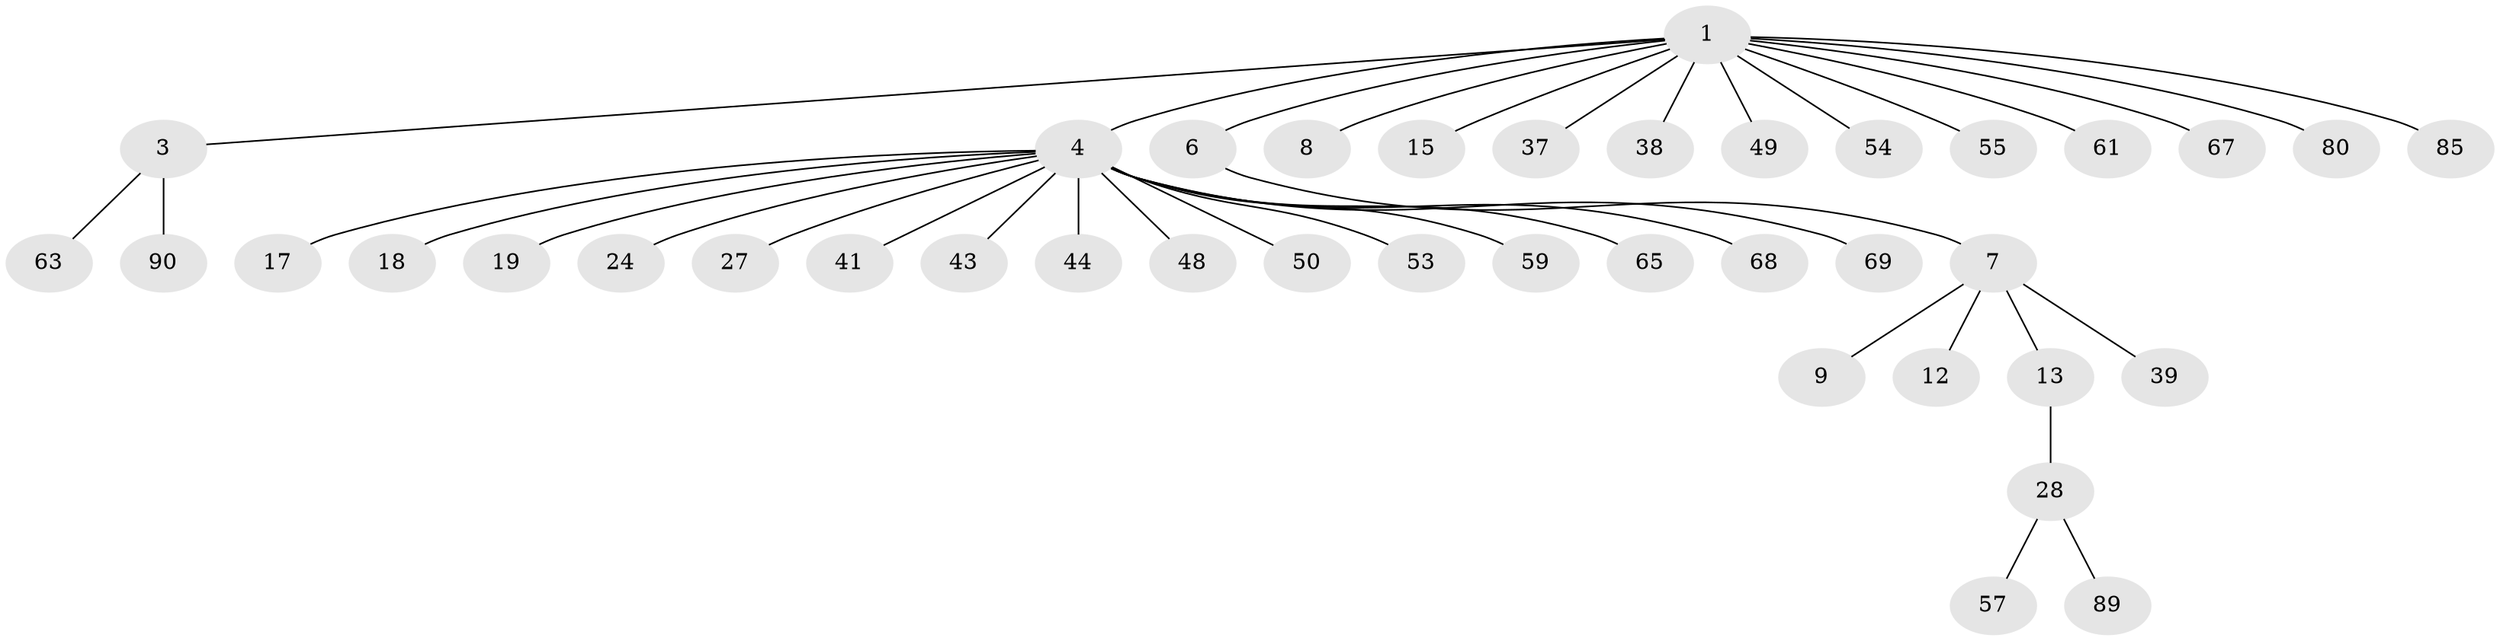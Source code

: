 // original degree distribution, {6: 0.03, 14: 0.01, 19: 0.01, 3: 0.11, 1: 0.63, 2: 0.17, 4: 0.03, 5: 0.01}
// Generated by graph-tools (version 1.1) at 2025/18/03/04/25 18:18:24]
// undirected, 40 vertices, 39 edges
graph export_dot {
graph [start="1"]
  node [color=gray90,style=filled];
  1 [super="+2+66+76+21+29"];
  3 [super="+14+25+45"];
  4 [super="+5+11+36+35+20+32"];
  6 [super="+86"];
  7 [super="+10"];
  8;
  9;
  12 [super="+40"];
  13 [super="+74+78+16"];
  15 [super="+81"];
  17 [super="+31"];
  18 [super="+46+51"];
  19 [super="+87+22"];
  24 [super="+79+82"];
  27;
  28;
  37 [super="+83"];
  38;
  39 [super="+58+70+42"];
  41;
  43 [super="+56"];
  44;
  48;
  49;
  50;
  53;
  54;
  55;
  57;
  59;
  61;
  63;
  65;
  67 [super="+77+75"];
  68;
  69;
  80;
  85;
  89;
  90;
  1 -- 8;
  1 -- 3;
  1 -- 4;
  1 -- 37;
  1 -- 6;
  1 -- 38;
  1 -- 67;
  1 -- 15;
  1 -- 80;
  1 -- 49;
  1 -- 85;
  1 -- 54;
  1 -- 55;
  1 -- 61;
  3 -- 63;
  3 -- 90;
  4 -- 17;
  4 -- 19;
  4 -- 24;
  4 -- 41;
  4 -- 43;
  4 -- 44;
  4 -- 48;
  4 -- 50;
  4 -- 59;
  4 -- 65;
  4 -- 68;
  4 -- 69;
  4 -- 18;
  4 -- 53;
  4 -- 27;
  6 -- 7;
  7 -- 9;
  7 -- 12;
  7 -- 13;
  7 -- 39;
  13 -- 28;
  28 -- 57;
  28 -- 89;
}
